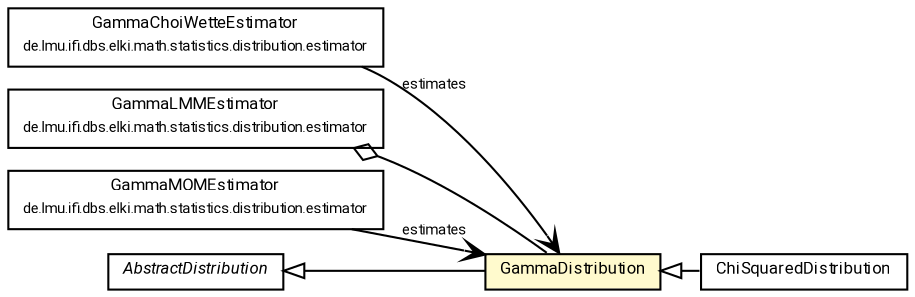 #!/usr/local/bin/dot
#
# Class diagram 
# Generated by UMLGraph version R5_7_2-60-g0e99a6 (http://www.spinellis.gr/umlgraph/)
#

digraph G {
	graph [fontnames="svg"]
	edge [fontname="Roboto",fontsize=7,labelfontname="Roboto",labelfontsize=7,color="black"];
	node [fontname="Roboto",fontcolor="black",fontsize=8,shape=plaintext,margin=0,width=0,height=0];
	nodesep=0.15;
	ranksep=0.25;
	rankdir=LR;
	// de.lmu.ifi.dbs.elki.math.statistics.distribution.estimator.GammaChoiWetteEstimator
	c4592315 [label=<<table title="de.lmu.ifi.dbs.elki.math.statistics.distribution.estimator.GammaChoiWetteEstimator" border="0" cellborder="1" cellspacing="0" cellpadding="2" href="estimator/GammaChoiWetteEstimator.html" target="_parent">
		<tr><td><table border="0" cellspacing="0" cellpadding="1">
		<tr><td align="center" balign="center"> <font face="Roboto">GammaChoiWetteEstimator</font> </td></tr>
		<tr><td align="center" balign="center"> <font face="Roboto" point-size="7.0">de.lmu.ifi.dbs.elki.math.statistics.distribution.estimator</font> </td></tr>
		</table></td></tr>
		</table>>, URL="estimator/GammaChoiWetteEstimator.html"];
	// de.lmu.ifi.dbs.elki.math.statistics.distribution.estimator.GammaLMMEstimator
	c4592349 [label=<<table title="de.lmu.ifi.dbs.elki.math.statistics.distribution.estimator.GammaLMMEstimator" border="0" cellborder="1" cellspacing="0" cellpadding="2" href="estimator/GammaLMMEstimator.html" target="_parent">
		<tr><td><table border="0" cellspacing="0" cellpadding="1">
		<tr><td align="center" balign="center"> <font face="Roboto">GammaLMMEstimator</font> </td></tr>
		<tr><td align="center" balign="center"> <font face="Roboto" point-size="7.0">de.lmu.ifi.dbs.elki.math.statistics.distribution.estimator</font> </td></tr>
		</table></td></tr>
		</table>>, URL="estimator/GammaLMMEstimator.html"];
	// de.lmu.ifi.dbs.elki.math.statistics.distribution.estimator.GammaMOMEstimator
	c4592385 [label=<<table title="de.lmu.ifi.dbs.elki.math.statistics.distribution.estimator.GammaMOMEstimator" border="0" cellborder="1" cellspacing="0" cellpadding="2" href="estimator/GammaMOMEstimator.html" target="_parent">
		<tr><td><table border="0" cellspacing="0" cellpadding="1">
		<tr><td align="center" balign="center"> <font face="Roboto">GammaMOMEstimator</font> </td></tr>
		<tr><td align="center" balign="center"> <font face="Roboto" point-size="7.0">de.lmu.ifi.dbs.elki.math.statistics.distribution.estimator</font> </td></tr>
		</table></td></tr>
		</table>>, URL="estimator/GammaMOMEstimator.html"];
	// de.lmu.ifi.dbs.elki.math.statistics.distribution.GammaDistribution
	c4592402 [label=<<table title="de.lmu.ifi.dbs.elki.math.statistics.distribution.GammaDistribution" border="0" cellborder="1" cellspacing="0" cellpadding="2" bgcolor="lemonChiffon" href="GammaDistribution.html" target="_parent">
		<tr><td><table border="0" cellspacing="0" cellpadding="1">
		<tr><td align="center" balign="center"> <font face="Roboto">GammaDistribution</font> </td></tr>
		</table></td></tr>
		</table>>, URL="GammaDistribution.html"];
	// de.lmu.ifi.dbs.elki.math.statistics.distribution.ChiSquaredDistribution
	c4592432 [label=<<table title="de.lmu.ifi.dbs.elki.math.statistics.distribution.ChiSquaredDistribution" border="0" cellborder="1" cellspacing="0" cellpadding="2" href="ChiSquaredDistribution.html" target="_parent">
		<tr><td><table border="0" cellspacing="0" cellpadding="1">
		<tr><td align="center" balign="center"> <font face="Roboto">ChiSquaredDistribution</font> </td></tr>
		</table></td></tr>
		</table>>, URL="ChiSquaredDistribution.html"];
	// de.lmu.ifi.dbs.elki.math.statistics.distribution.AbstractDistribution
	c4592436 [label=<<table title="de.lmu.ifi.dbs.elki.math.statistics.distribution.AbstractDistribution" border="0" cellborder="1" cellspacing="0" cellpadding="2" href="AbstractDistribution.html" target="_parent">
		<tr><td><table border="0" cellspacing="0" cellpadding="1">
		<tr><td align="center" balign="center"> <font face="Roboto"><i>AbstractDistribution</i></font> </td></tr>
		</table></td></tr>
		</table>>, URL="AbstractDistribution.html"];
	// de.lmu.ifi.dbs.elki.math.statistics.distribution.estimator.GammaChoiWetteEstimator navassoc de.lmu.ifi.dbs.elki.math.statistics.distribution.GammaDistribution
	c4592315 -> c4592402 [arrowhead=open,weight=1,label="estimates"];
	// de.lmu.ifi.dbs.elki.math.statistics.distribution.estimator.GammaLMMEstimator has de.lmu.ifi.dbs.elki.math.statistics.distribution.GammaDistribution
	c4592349 -> c4592402 [arrowhead=none,arrowtail=ediamond,dir=back,weight=4];
	// de.lmu.ifi.dbs.elki.math.statistics.distribution.estimator.GammaMOMEstimator navassoc de.lmu.ifi.dbs.elki.math.statistics.distribution.GammaDistribution
	c4592385 -> c4592402 [arrowhead=open,weight=1,label="estimates"];
	// de.lmu.ifi.dbs.elki.math.statistics.distribution.GammaDistribution extends de.lmu.ifi.dbs.elki.math.statistics.distribution.AbstractDistribution
	c4592436 -> c4592402 [arrowtail=empty,dir=back,weight=10];
	// de.lmu.ifi.dbs.elki.math.statistics.distribution.ChiSquaredDistribution extends de.lmu.ifi.dbs.elki.math.statistics.distribution.GammaDistribution
	c4592402 -> c4592432 [arrowtail=empty,dir=back,weight=10];
}

